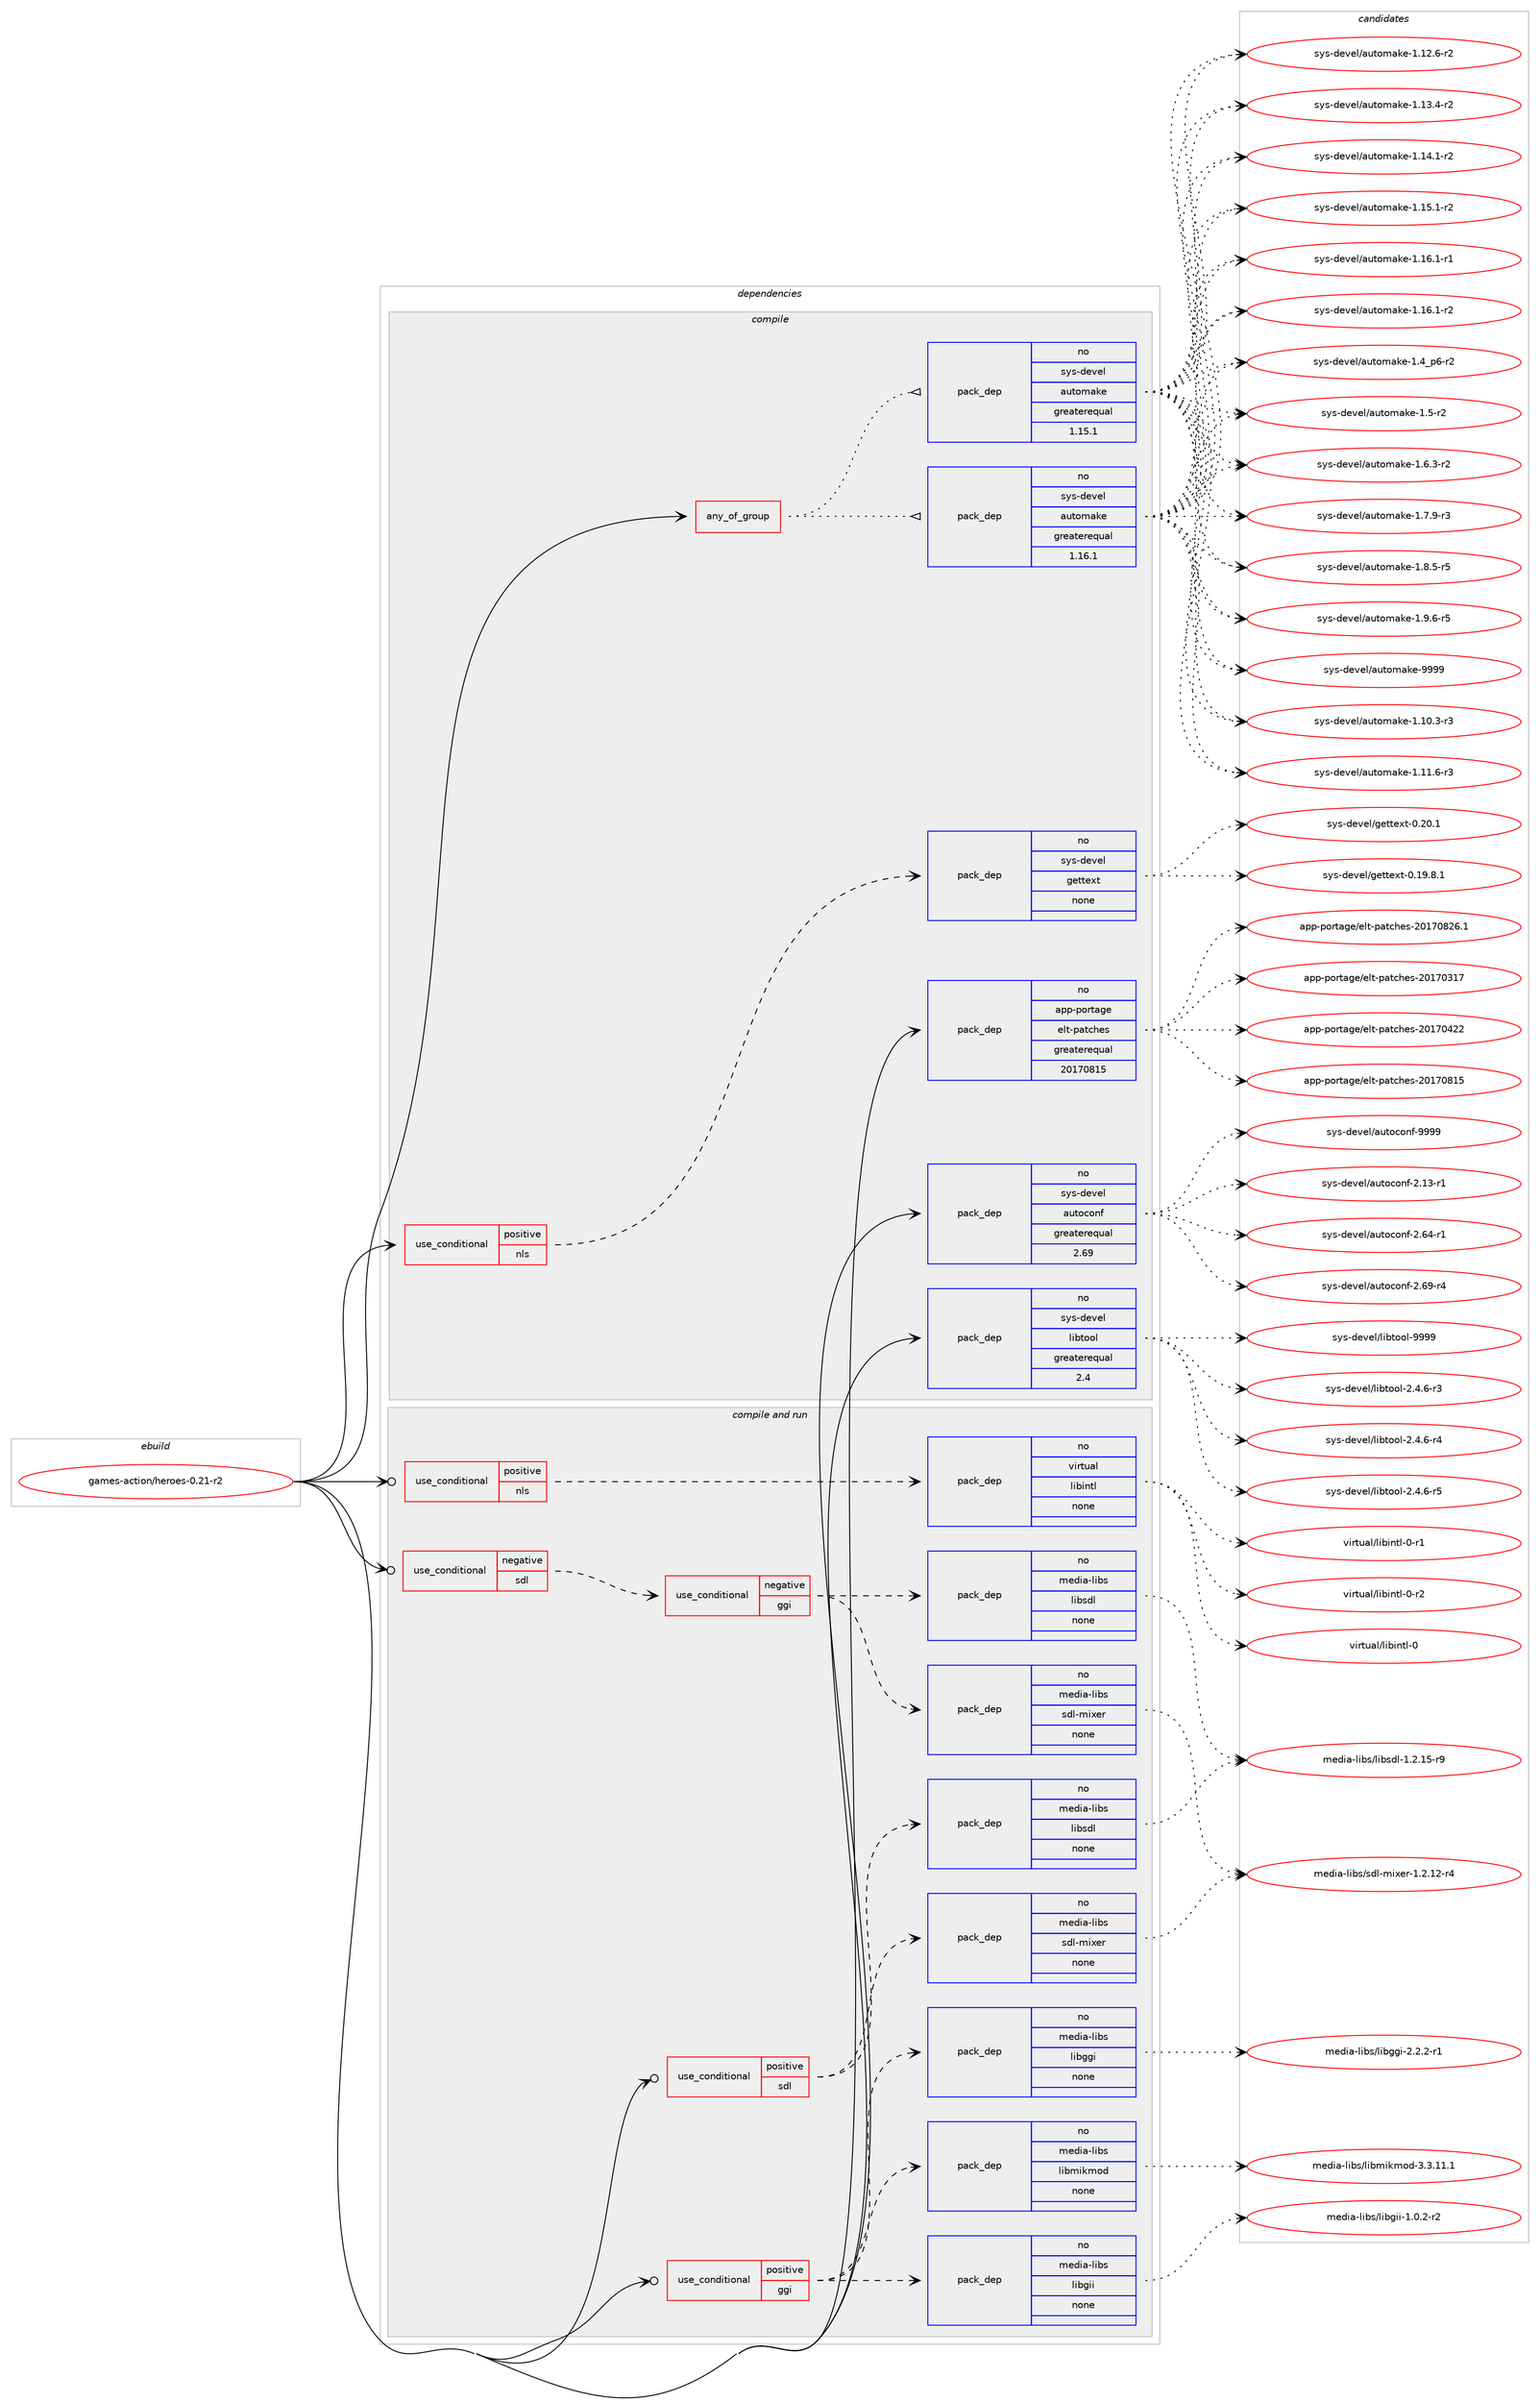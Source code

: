 digraph prolog {

# *************
# Graph options
# *************

newrank=true;
concentrate=true;
compound=true;
graph [rankdir=LR,fontname=Helvetica,fontsize=10,ranksep=1.5];#, ranksep=2.5, nodesep=0.2];
edge  [arrowhead=vee];
node  [fontname=Helvetica,fontsize=10];

# **********
# The ebuild
# **********

subgraph cluster_leftcol {
color=gray;
rank=same;
label=<<i>ebuild</i>>;
id [label="games-action/heroes-0.21-r2", color=red, width=4, href="../games-action/heroes-0.21-r2.svg"];
}

# ****************
# The dependencies
# ****************

subgraph cluster_midcol {
color=gray;
label=<<i>dependencies</i>>;
subgraph cluster_compile {
fillcolor="#eeeeee";
style=filled;
label=<<i>compile</i>>;
subgraph any11869 {
dependency735860 [label=<<TABLE BORDER="0" CELLBORDER="1" CELLSPACING="0" CELLPADDING="4"><TR><TD CELLPADDING="10">any_of_group</TD></TR></TABLE>>, shape=none, color=red];subgraph pack539493 {
dependency735861 [label=<<TABLE BORDER="0" CELLBORDER="1" CELLSPACING="0" CELLPADDING="4" WIDTH="220"><TR><TD ROWSPAN="6" CELLPADDING="30">pack_dep</TD></TR><TR><TD WIDTH="110">no</TD></TR><TR><TD>sys-devel</TD></TR><TR><TD>automake</TD></TR><TR><TD>greaterequal</TD></TR><TR><TD>1.16.1</TD></TR></TABLE>>, shape=none, color=blue];
}
dependency735860:e -> dependency735861:w [weight=20,style="dotted",arrowhead="oinv"];
subgraph pack539494 {
dependency735862 [label=<<TABLE BORDER="0" CELLBORDER="1" CELLSPACING="0" CELLPADDING="4" WIDTH="220"><TR><TD ROWSPAN="6" CELLPADDING="30">pack_dep</TD></TR><TR><TD WIDTH="110">no</TD></TR><TR><TD>sys-devel</TD></TR><TR><TD>automake</TD></TR><TR><TD>greaterequal</TD></TR><TR><TD>1.15.1</TD></TR></TABLE>>, shape=none, color=blue];
}
dependency735860:e -> dependency735862:w [weight=20,style="dotted",arrowhead="oinv"];
}
id:e -> dependency735860:w [weight=20,style="solid",arrowhead="vee"];
subgraph cond184119 {
dependency735863 [label=<<TABLE BORDER="0" CELLBORDER="1" CELLSPACING="0" CELLPADDING="4"><TR><TD ROWSPAN="3" CELLPADDING="10">use_conditional</TD></TR><TR><TD>positive</TD></TR><TR><TD>nls</TD></TR></TABLE>>, shape=none, color=red];
subgraph pack539495 {
dependency735864 [label=<<TABLE BORDER="0" CELLBORDER="1" CELLSPACING="0" CELLPADDING="4" WIDTH="220"><TR><TD ROWSPAN="6" CELLPADDING="30">pack_dep</TD></TR><TR><TD WIDTH="110">no</TD></TR><TR><TD>sys-devel</TD></TR><TR><TD>gettext</TD></TR><TR><TD>none</TD></TR><TR><TD></TD></TR></TABLE>>, shape=none, color=blue];
}
dependency735863:e -> dependency735864:w [weight=20,style="dashed",arrowhead="vee"];
}
id:e -> dependency735863:w [weight=20,style="solid",arrowhead="vee"];
subgraph pack539496 {
dependency735865 [label=<<TABLE BORDER="0" CELLBORDER="1" CELLSPACING="0" CELLPADDING="4" WIDTH="220"><TR><TD ROWSPAN="6" CELLPADDING="30">pack_dep</TD></TR><TR><TD WIDTH="110">no</TD></TR><TR><TD>app-portage</TD></TR><TR><TD>elt-patches</TD></TR><TR><TD>greaterequal</TD></TR><TR><TD>20170815</TD></TR></TABLE>>, shape=none, color=blue];
}
id:e -> dependency735865:w [weight=20,style="solid",arrowhead="vee"];
subgraph pack539497 {
dependency735866 [label=<<TABLE BORDER="0" CELLBORDER="1" CELLSPACING="0" CELLPADDING="4" WIDTH="220"><TR><TD ROWSPAN="6" CELLPADDING="30">pack_dep</TD></TR><TR><TD WIDTH="110">no</TD></TR><TR><TD>sys-devel</TD></TR><TR><TD>autoconf</TD></TR><TR><TD>greaterequal</TD></TR><TR><TD>2.69</TD></TR></TABLE>>, shape=none, color=blue];
}
id:e -> dependency735866:w [weight=20,style="solid",arrowhead="vee"];
subgraph pack539498 {
dependency735867 [label=<<TABLE BORDER="0" CELLBORDER="1" CELLSPACING="0" CELLPADDING="4" WIDTH="220"><TR><TD ROWSPAN="6" CELLPADDING="30">pack_dep</TD></TR><TR><TD WIDTH="110">no</TD></TR><TR><TD>sys-devel</TD></TR><TR><TD>libtool</TD></TR><TR><TD>greaterequal</TD></TR><TR><TD>2.4</TD></TR></TABLE>>, shape=none, color=blue];
}
id:e -> dependency735867:w [weight=20,style="solid",arrowhead="vee"];
}
subgraph cluster_compileandrun {
fillcolor="#eeeeee";
style=filled;
label=<<i>compile and run</i>>;
subgraph cond184120 {
dependency735868 [label=<<TABLE BORDER="0" CELLBORDER="1" CELLSPACING="0" CELLPADDING="4"><TR><TD ROWSPAN="3" CELLPADDING="10">use_conditional</TD></TR><TR><TD>negative</TD></TR><TR><TD>sdl</TD></TR></TABLE>>, shape=none, color=red];
subgraph cond184121 {
dependency735869 [label=<<TABLE BORDER="0" CELLBORDER="1" CELLSPACING="0" CELLPADDING="4"><TR><TD ROWSPAN="3" CELLPADDING="10">use_conditional</TD></TR><TR><TD>negative</TD></TR><TR><TD>ggi</TD></TR></TABLE>>, shape=none, color=red];
subgraph pack539499 {
dependency735870 [label=<<TABLE BORDER="0" CELLBORDER="1" CELLSPACING="0" CELLPADDING="4" WIDTH="220"><TR><TD ROWSPAN="6" CELLPADDING="30">pack_dep</TD></TR><TR><TD WIDTH="110">no</TD></TR><TR><TD>media-libs</TD></TR><TR><TD>libsdl</TD></TR><TR><TD>none</TD></TR><TR><TD></TD></TR></TABLE>>, shape=none, color=blue];
}
dependency735869:e -> dependency735870:w [weight=20,style="dashed",arrowhead="vee"];
subgraph pack539500 {
dependency735871 [label=<<TABLE BORDER="0" CELLBORDER="1" CELLSPACING="0" CELLPADDING="4" WIDTH="220"><TR><TD ROWSPAN="6" CELLPADDING="30">pack_dep</TD></TR><TR><TD WIDTH="110">no</TD></TR><TR><TD>media-libs</TD></TR><TR><TD>sdl-mixer</TD></TR><TR><TD>none</TD></TR><TR><TD></TD></TR></TABLE>>, shape=none, color=blue];
}
dependency735869:e -> dependency735871:w [weight=20,style="dashed",arrowhead="vee"];
}
dependency735868:e -> dependency735869:w [weight=20,style="dashed",arrowhead="vee"];
}
id:e -> dependency735868:w [weight=20,style="solid",arrowhead="odotvee"];
subgraph cond184122 {
dependency735872 [label=<<TABLE BORDER="0" CELLBORDER="1" CELLSPACING="0" CELLPADDING="4"><TR><TD ROWSPAN="3" CELLPADDING="10">use_conditional</TD></TR><TR><TD>positive</TD></TR><TR><TD>ggi</TD></TR></TABLE>>, shape=none, color=red];
subgraph pack539501 {
dependency735873 [label=<<TABLE BORDER="0" CELLBORDER="1" CELLSPACING="0" CELLPADDING="4" WIDTH="220"><TR><TD ROWSPAN="6" CELLPADDING="30">pack_dep</TD></TR><TR><TD WIDTH="110">no</TD></TR><TR><TD>media-libs</TD></TR><TR><TD>libggi</TD></TR><TR><TD>none</TD></TR><TR><TD></TD></TR></TABLE>>, shape=none, color=blue];
}
dependency735872:e -> dependency735873:w [weight=20,style="dashed",arrowhead="vee"];
subgraph pack539502 {
dependency735874 [label=<<TABLE BORDER="0" CELLBORDER="1" CELLSPACING="0" CELLPADDING="4" WIDTH="220"><TR><TD ROWSPAN="6" CELLPADDING="30">pack_dep</TD></TR><TR><TD WIDTH="110">no</TD></TR><TR><TD>media-libs</TD></TR><TR><TD>libgii</TD></TR><TR><TD>none</TD></TR><TR><TD></TD></TR></TABLE>>, shape=none, color=blue];
}
dependency735872:e -> dependency735874:w [weight=20,style="dashed",arrowhead="vee"];
subgraph pack539503 {
dependency735875 [label=<<TABLE BORDER="0" CELLBORDER="1" CELLSPACING="0" CELLPADDING="4" WIDTH="220"><TR><TD ROWSPAN="6" CELLPADDING="30">pack_dep</TD></TR><TR><TD WIDTH="110">no</TD></TR><TR><TD>media-libs</TD></TR><TR><TD>libmikmod</TD></TR><TR><TD>none</TD></TR><TR><TD></TD></TR></TABLE>>, shape=none, color=blue];
}
dependency735872:e -> dependency735875:w [weight=20,style="dashed",arrowhead="vee"];
}
id:e -> dependency735872:w [weight=20,style="solid",arrowhead="odotvee"];
subgraph cond184123 {
dependency735876 [label=<<TABLE BORDER="0" CELLBORDER="1" CELLSPACING="0" CELLPADDING="4"><TR><TD ROWSPAN="3" CELLPADDING="10">use_conditional</TD></TR><TR><TD>positive</TD></TR><TR><TD>nls</TD></TR></TABLE>>, shape=none, color=red];
subgraph pack539504 {
dependency735877 [label=<<TABLE BORDER="0" CELLBORDER="1" CELLSPACING="0" CELLPADDING="4" WIDTH="220"><TR><TD ROWSPAN="6" CELLPADDING="30">pack_dep</TD></TR><TR><TD WIDTH="110">no</TD></TR><TR><TD>virtual</TD></TR><TR><TD>libintl</TD></TR><TR><TD>none</TD></TR><TR><TD></TD></TR></TABLE>>, shape=none, color=blue];
}
dependency735876:e -> dependency735877:w [weight=20,style="dashed",arrowhead="vee"];
}
id:e -> dependency735876:w [weight=20,style="solid",arrowhead="odotvee"];
subgraph cond184124 {
dependency735878 [label=<<TABLE BORDER="0" CELLBORDER="1" CELLSPACING="0" CELLPADDING="4"><TR><TD ROWSPAN="3" CELLPADDING="10">use_conditional</TD></TR><TR><TD>positive</TD></TR><TR><TD>sdl</TD></TR></TABLE>>, shape=none, color=red];
subgraph pack539505 {
dependency735879 [label=<<TABLE BORDER="0" CELLBORDER="1" CELLSPACING="0" CELLPADDING="4" WIDTH="220"><TR><TD ROWSPAN="6" CELLPADDING="30">pack_dep</TD></TR><TR><TD WIDTH="110">no</TD></TR><TR><TD>media-libs</TD></TR><TR><TD>libsdl</TD></TR><TR><TD>none</TD></TR><TR><TD></TD></TR></TABLE>>, shape=none, color=blue];
}
dependency735878:e -> dependency735879:w [weight=20,style="dashed",arrowhead="vee"];
subgraph pack539506 {
dependency735880 [label=<<TABLE BORDER="0" CELLBORDER="1" CELLSPACING="0" CELLPADDING="4" WIDTH="220"><TR><TD ROWSPAN="6" CELLPADDING="30">pack_dep</TD></TR><TR><TD WIDTH="110">no</TD></TR><TR><TD>media-libs</TD></TR><TR><TD>sdl-mixer</TD></TR><TR><TD>none</TD></TR><TR><TD></TD></TR></TABLE>>, shape=none, color=blue];
}
dependency735878:e -> dependency735880:w [weight=20,style="dashed",arrowhead="vee"];
}
id:e -> dependency735878:w [weight=20,style="solid",arrowhead="odotvee"];
}
subgraph cluster_run {
fillcolor="#eeeeee";
style=filled;
label=<<i>run</i>>;
}
}

# **************
# The candidates
# **************

subgraph cluster_choices {
rank=same;
color=gray;
label=<<i>candidates</i>>;

subgraph choice539493 {
color=black;
nodesep=1;
choice11512111545100101118101108479711711611110997107101454946494846514511451 [label="sys-devel/automake-1.10.3-r3", color=red, width=4,href="../sys-devel/automake-1.10.3-r3.svg"];
choice11512111545100101118101108479711711611110997107101454946494946544511451 [label="sys-devel/automake-1.11.6-r3", color=red, width=4,href="../sys-devel/automake-1.11.6-r3.svg"];
choice11512111545100101118101108479711711611110997107101454946495046544511450 [label="sys-devel/automake-1.12.6-r2", color=red, width=4,href="../sys-devel/automake-1.12.6-r2.svg"];
choice11512111545100101118101108479711711611110997107101454946495146524511450 [label="sys-devel/automake-1.13.4-r2", color=red, width=4,href="../sys-devel/automake-1.13.4-r2.svg"];
choice11512111545100101118101108479711711611110997107101454946495246494511450 [label="sys-devel/automake-1.14.1-r2", color=red, width=4,href="../sys-devel/automake-1.14.1-r2.svg"];
choice11512111545100101118101108479711711611110997107101454946495346494511450 [label="sys-devel/automake-1.15.1-r2", color=red, width=4,href="../sys-devel/automake-1.15.1-r2.svg"];
choice11512111545100101118101108479711711611110997107101454946495446494511449 [label="sys-devel/automake-1.16.1-r1", color=red, width=4,href="../sys-devel/automake-1.16.1-r1.svg"];
choice11512111545100101118101108479711711611110997107101454946495446494511450 [label="sys-devel/automake-1.16.1-r2", color=red, width=4,href="../sys-devel/automake-1.16.1-r2.svg"];
choice115121115451001011181011084797117116111109971071014549465295112544511450 [label="sys-devel/automake-1.4_p6-r2", color=red, width=4,href="../sys-devel/automake-1.4_p6-r2.svg"];
choice11512111545100101118101108479711711611110997107101454946534511450 [label="sys-devel/automake-1.5-r2", color=red, width=4,href="../sys-devel/automake-1.5-r2.svg"];
choice115121115451001011181011084797117116111109971071014549465446514511450 [label="sys-devel/automake-1.6.3-r2", color=red, width=4,href="../sys-devel/automake-1.6.3-r2.svg"];
choice115121115451001011181011084797117116111109971071014549465546574511451 [label="sys-devel/automake-1.7.9-r3", color=red, width=4,href="../sys-devel/automake-1.7.9-r3.svg"];
choice115121115451001011181011084797117116111109971071014549465646534511453 [label="sys-devel/automake-1.8.5-r5", color=red, width=4,href="../sys-devel/automake-1.8.5-r5.svg"];
choice115121115451001011181011084797117116111109971071014549465746544511453 [label="sys-devel/automake-1.9.6-r5", color=red, width=4,href="../sys-devel/automake-1.9.6-r5.svg"];
choice115121115451001011181011084797117116111109971071014557575757 [label="sys-devel/automake-9999", color=red, width=4,href="../sys-devel/automake-9999.svg"];
dependency735861:e -> choice11512111545100101118101108479711711611110997107101454946494846514511451:w [style=dotted,weight="100"];
dependency735861:e -> choice11512111545100101118101108479711711611110997107101454946494946544511451:w [style=dotted,weight="100"];
dependency735861:e -> choice11512111545100101118101108479711711611110997107101454946495046544511450:w [style=dotted,weight="100"];
dependency735861:e -> choice11512111545100101118101108479711711611110997107101454946495146524511450:w [style=dotted,weight="100"];
dependency735861:e -> choice11512111545100101118101108479711711611110997107101454946495246494511450:w [style=dotted,weight="100"];
dependency735861:e -> choice11512111545100101118101108479711711611110997107101454946495346494511450:w [style=dotted,weight="100"];
dependency735861:e -> choice11512111545100101118101108479711711611110997107101454946495446494511449:w [style=dotted,weight="100"];
dependency735861:e -> choice11512111545100101118101108479711711611110997107101454946495446494511450:w [style=dotted,weight="100"];
dependency735861:e -> choice115121115451001011181011084797117116111109971071014549465295112544511450:w [style=dotted,weight="100"];
dependency735861:e -> choice11512111545100101118101108479711711611110997107101454946534511450:w [style=dotted,weight="100"];
dependency735861:e -> choice115121115451001011181011084797117116111109971071014549465446514511450:w [style=dotted,weight="100"];
dependency735861:e -> choice115121115451001011181011084797117116111109971071014549465546574511451:w [style=dotted,weight="100"];
dependency735861:e -> choice115121115451001011181011084797117116111109971071014549465646534511453:w [style=dotted,weight="100"];
dependency735861:e -> choice115121115451001011181011084797117116111109971071014549465746544511453:w [style=dotted,weight="100"];
dependency735861:e -> choice115121115451001011181011084797117116111109971071014557575757:w [style=dotted,weight="100"];
}
subgraph choice539494 {
color=black;
nodesep=1;
choice11512111545100101118101108479711711611110997107101454946494846514511451 [label="sys-devel/automake-1.10.3-r3", color=red, width=4,href="../sys-devel/automake-1.10.3-r3.svg"];
choice11512111545100101118101108479711711611110997107101454946494946544511451 [label="sys-devel/automake-1.11.6-r3", color=red, width=4,href="../sys-devel/automake-1.11.6-r3.svg"];
choice11512111545100101118101108479711711611110997107101454946495046544511450 [label="sys-devel/automake-1.12.6-r2", color=red, width=4,href="../sys-devel/automake-1.12.6-r2.svg"];
choice11512111545100101118101108479711711611110997107101454946495146524511450 [label="sys-devel/automake-1.13.4-r2", color=red, width=4,href="../sys-devel/automake-1.13.4-r2.svg"];
choice11512111545100101118101108479711711611110997107101454946495246494511450 [label="sys-devel/automake-1.14.1-r2", color=red, width=4,href="../sys-devel/automake-1.14.1-r2.svg"];
choice11512111545100101118101108479711711611110997107101454946495346494511450 [label="sys-devel/automake-1.15.1-r2", color=red, width=4,href="../sys-devel/automake-1.15.1-r2.svg"];
choice11512111545100101118101108479711711611110997107101454946495446494511449 [label="sys-devel/automake-1.16.1-r1", color=red, width=4,href="../sys-devel/automake-1.16.1-r1.svg"];
choice11512111545100101118101108479711711611110997107101454946495446494511450 [label="sys-devel/automake-1.16.1-r2", color=red, width=4,href="../sys-devel/automake-1.16.1-r2.svg"];
choice115121115451001011181011084797117116111109971071014549465295112544511450 [label="sys-devel/automake-1.4_p6-r2", color=red, width=4,href="../sys-devel/automake-1.4_p6-r2.svg"];
choice11512111545100101118101108479711711611110997107101454946534511450 [label="sys-devel/automake-1.5-r2", color=red, width=4,href="../sys-devel/automake-1.5-r2.svg"];
choice115121115451001011181011084797117116111109971071014549465446514511450 [label="sys-devel/automake-1.6.3-r2", color=red, width=4,href="../sys-devel/automake-1.6.3-r2.svg"];
choice115121115451001011181011084797117116111109971071014549465546574511451 [label="sys-devel/automake-1.7.9-r3", color=red, width=4,href="../sys-devel/automake-1.7.9-r3.svg"];
choice115121115451001011181011084797117116111109971071014549465646534511453 [label="sys-devel/automake-1.8.5-r5", color=red, width=4,href="../sys-devel/automake-1.8.5-r5.svg"];
choice115121115451001011181011084797117116111109971071014549465746544511453 [label="sys-devel/automake-1.9.6-r5", color=red, width=4,href="../sys-devel/automake-1.9.6-r5.svg"];
choice115121115451001011181011084797117116111109971071014557575757 [label="sys-devel/automake-9999", color=red, width=4,href="../sys-devel/automake-9999.svg"];
dependency735862:e -> choice11512111545100101118101108479711711611110997107101454946494846514511451:w [style=dotted,weight="100"];
dependency735862:e -> choice11512111545100101118101108479711711611110997107101454946494946544511451:w [style=dotted,weight="100"];
dependency735862:e -> choice11512111545100101118101108479711711611110997107101454946495046544511450:w [style=dotted,weight="100"];
dependency735862:e -> choice11512111545100101118101108479711711611110997107101454946495146524511450:w [style=dotted,weight="100"];
dependency735862:e -> choice11512111545100101118101108479711711611110997107101454946495246494511450:w [style=dotted,weight="100"];
dependency735862:e -> choice11512111545100101118101108479711711611110997107101454946495346494511450:w [style=dotted,weight="100"];
dependency735862:e -> choice11512111545100101118101108479711711611110997107101454946495446494511449:w [style=dotted,weight="100"];
dependency735862:e -> choice11512111545100101118101108479711711611110997107101454946495446494511450:w [style=dotted,weight="100"];
dependency735862:e -> choice115121115451001011181011084797117116111109971071014549465295112544511450:w [style=dotted,weight="100"];
dependency735862:e -> choice11512111545100101118101108479711711611110997107101454946534511450:w [style=dotted,weight="100"];
dependency735862:e -> choice115121115451001011181011084797117116111109971071014549465446514511450:w [style=dotted,weight="100"];
dependency735862:e -> choice115121115451001011181011084797117116111109971071014549465546574511451:w [style=dotted,weight="100"];
dependency735862:e -> choice115121115451001011181011084797117116111109971071014549465646534511453:w [style=dotted,weight="100"];
dependency735862:e -> choice115121115451001011181011084797117116111109971071014549465746544511453:w [style=dotted,weight="100"];
dependency735862:e -> choice115121115451001011181011084797117116111109971071014557575757:w [style=dotted,weight="100"];
}
subgraph choice539495 {
color=black;
nodesep=1;
choice1151211154510010111810110847103101116116101120116454846495746564649 [label="sys-devel/gettext-0.19.8.1", color=red, width=4,href="../sys-devel/gettext-0.19.8.1.svg"];
choice115121115451001011181011084710310111611610112011645484650484649 [label="sys-devel/gettext-0.20.1", color=red, width=4,href="../sys-devel/gettext-0.20.1.svg"];
dependency735864:e -> choice1151211154510010111810110847103101116116101120116454846495746564649:w [style=dotted,weight="100"];
dependency735864:e -> choice115121115451001011181011084710310111611610112011645484650484649:w [style=dotted,weight="100"];
}
subgraph choice539496 {
color=black;
nodesep=1;
choice97112112451121111141169710310147101108116451129711699104101115455048495548514955 [label="app-portage/elt-patches-20170317", color=red, width=4,href="../app-portage/elt-patches-20170317.svg"];
choice97112112451121111141169710310147101108116451129711699104101115455048495548525050 [label="app-portage/elt-patches-20170422", color=red, width=4,href="../app-portage/elt-patches-20170422.svg"];
choice97112112451121111141169710310147101108116451129711699104101115455048495548564953 [label="app-portage/elt-patches-20170815", color=red, width=4,href="../app-portage/elt-patches-20170815.svg"];
choice971121124511211111411697103101471011081164511297116991041011154550484955485650544649 [label="app-portage/elt-patches-20170826.1", color=red, width=4,href="../app-portage/elt-patches-20170826.1.svg"];
dependency735865:e -> choice97112112451121111141169710310147101108116451129711699104101115455048495548514955:w [style=dotted,weight="100"];
dependency735865:e -> choice97112112451121111141169710310147101108116451129711699104101115455048495548525050:w [style=dotted,weight="100"];
dependency735865:e -> choice97112112451121111141169710310147101108116451129711699104101115455048495548564953:w [style=dotted,weight="100"];
dependency735865:e -> choice971121124511211111411697103101471011081164511297116991041011154550484955485650544649:w [style=dotted,weight="100"];
}
subgraph choice539497 {
color=black;
nodesep=1;
choice1151211154510010111810110847971171161119911111010245504649514511449 [label="sys-devel/autoconf-2.13-r1", color=red, width=4,href="../sys-devel/autoconf-2.13-r1.svg"];
choice1151211154510010111810110847971171161119911111010245504654524511449 [label="sys-devel/autoconf-2.64-r1", color=red, width=4,href="../sys-devel/autoconf-2.64-r1.svg"];
choice1151211154510010111810110847971171161119911111010245504654574511452 [label="sys-devel/autoconf-2.69-r4", color=red, width=4,href="../sys-devel/autoconf-2.69-r4.svg"];
choice115121115451001011181011084797117116111991111101024557575757 [label="sys-devel/autoconf-9999", color=red, width=4,href="../sys-devel/autoconf-9999.svg"];
dependency735866:e -> choice1151211154510010111810110847971171161119911111010245504649514511449:w [style=dotted,weight="100"];
dependency735866:e -> choice1151211154510010111810110847971171161119911111010245504654524511449:w [style=dotted,weight="100"];
dependency735866:e -> choice1151211154510010111810110847971171161119911111010245504654574511452:w [style=dotted,weight="100"];
dependency735866:e -> choice115121115451001011181011084797117116111991111101024557575757:w [style=dotted,weight="100"];
}
subgraph choice539498 {
color=black;
nodesep=1;
choice1151211154510010111810110847108105981161111111084550465246544511451 [label="sys-devel/libtool-2.4.6-r3", color=red, width=4,href="../sys-devel/libtool-2.4.6-r3.svg"];
choice1151211154510010111810110847108105981161111111084550465246544511452 [label="sys-devel/libtool-2.4.6-r4", color=red, width=4,href="../sys-devel/libtool-2.4.6-r4.svg"];
choice1151211154510010111810110847108105981161111111084550465246544511453 [label="sys-devel/libtool-2.4.6-r5", color=red, width=4,href="../sys-devel/libtool-2.4.6-r5.svg"];
choice1151211154510010111810110847108105981161111111084557575757 [label="sys-devel/libtool-9999", color=red, width=4,href="../sys-devel/libtool-9999.svg"];
dependency735867:e -> choice1151211154510010111810110847108105981161111111084550465246544511451:w [style=dotted,weight="100"];
dependency735867:e -> choice1151211154510010111810110847108105981161111111084550465246544511452:w [style=dotted,weight="100"];
dependency735867:e -> choice1151211154510010111810110847108105981161111111084550465246544511453:w [style=dotted,weight="100"];
dependency735867:e -> choice1151211154510010111810110847108105981161111111084557575757:w [style=dotted,weight="100"];
}
subgraph choice539499 {
color=black;
nodesep=1;
choice1091011001059745108105981154710810598115100108454946504649534511457 [label="media-libs/libsdl-1.2.15-r9", color=red, width=4,href="../media-libs/libsdl-1.2.15-r9.svg"];
dependency735870:e -> choice1091011001059745108105981154710810598115100108454946504649534511457:w [style=dotted,weight="100"];
}
subgraph choice539500 {
color=black;
nodesep=1;
choice1091011001059745108105981154711510010845109105120101114454946504649504511452 [label="media-libs/sdl-mixer-1.2.12-r4", color=red, width=4,href="../media-libs/sdl-mixer-1.2.12-r4.svg"];
dependency735871:e -> choice1091011001059745108105981154711510010845109105120101114454946504649504511452:w [style=dotted,weight="100"];
}
subgraph choice539501 {
color=black;
nodesep=1;
choice10910110010597451081059811547108105981031031054550465046504511449 [label="media-libs/libggi-2.2.2-r1", color=red, width=4,href="../media-libs/libggi-2.2.2-r1.svg"];
dependency735873:e -> choice10910110010597451081059811547108105981031031054550465046504511449:w [style=dotted,weight="100"];
}
subgraph choice539502 {
color=black;
nodesep=1;
choice10910110010597451081059811547108105981031051054549464846504511450 [label="media-libs/libgii-1.0.2-r2", color=red, width=4,href="../media-libs/libgii-1.0.2-r2.svg"];
dependency735874:e -> choice10910110010597451081059811547108105981031051054549464846504511450:w [style=dotted,weight="100"];
}
subgraph choice539503 {
color=black;
nodesep=1;
choice1091011001059745108105981154710810598109105107109111100455146514649494649 [label="media-libs/libmikmod-3.3.11.1", color=red, width=4,href="../media-libs/libmikmod-3.3.11.1.svg"];
dependency735875:e -> choice1091011001059745108105981154710810598109105107109111100455146514649494649:w [style=dotted,weight="100"];
}
subgraph choice539504 {
color=black;
nodesep=1;
choice1181051141161179710847108105981051101161084548 [label="virtual/libintl-0", color=red, width=4,href="../virtual/libintl-0.svg"];
choice11810511411611797108471081059810511011610845484511449 [label="virtual/libintl-0-r1", color=red, width=4,href="../virtual/libintl-0-r1.svg"];
choice11810511411611797108471081059810511011610845484511450 [label="virtual/libintl-0-r2", color=red, width=4,href="../virtual/libintl-0-r2.svg"];
dependency735877:e -> choice1181051141161179710847108105981051101161084548:w [style=dotted,weight="100"];
dependency735877:e -> choice11810511411611797108471081059810511011610845484511449:w [style=dotted,weight="100"];
dependency735877:e -> choice11810511411611797108471081059810511011610845484511450:w [style=dotted,weight="100"];
}
subgraph choice539505 {
color=black;
nodesep=1;
choice1091011001059745108105981154710810598115100108454946504649534511457 [label="media-libs/libsdl-1.2.15-r9", color=red, width=4,href="../media-libs/libsdl-1.2.15-r9.svg"];
dependency735879:e -> choice1091011001059745108105981154710810598115100108454946504649534511457:w [style=dotted,weight="100"];
}
subgraph choice539506 {
color=black;
nodesep=1;
choice1091011001059745108105981154711510010845109105120101114454946504649504511452 [label="media-libs/sdl-mixer-1.2.12-r4", color=red, width=4,href="../media-libs/sdl-mixer-1.2.12-r4.svg"];
dependency735880:e -> choice1091011001059745108105981154711510010845109105120101114454946504649504511452:w [style=dotted,weight="100"];
}
}

}
